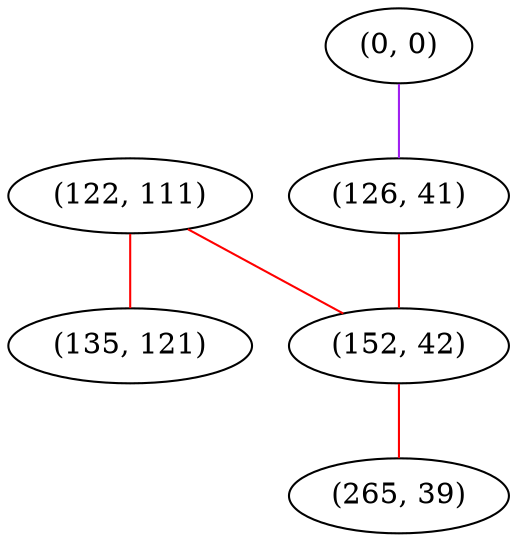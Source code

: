graph "" {
"(122, 111)";
"(0, 0)";
"(126, 41)";
"(135, 121)";
"(152, 42)";
"(265, 39)";
"(122, 111)" -- "(152, 42)"  [color=red, key=0, weight=1];
"(122, 111)" -- "(135, 121)"  [color=red, key=0, weight=1];
"(0, 0)" -- "(126, 41)"  [color=purple, key=0, weight=4];
"(126, 41)" -- "(152, 42)"  [color=red, key=0, weight=1];
"(152, 42)" -- "(265, 39)"  [color=red, key=0, weight=1];
}
